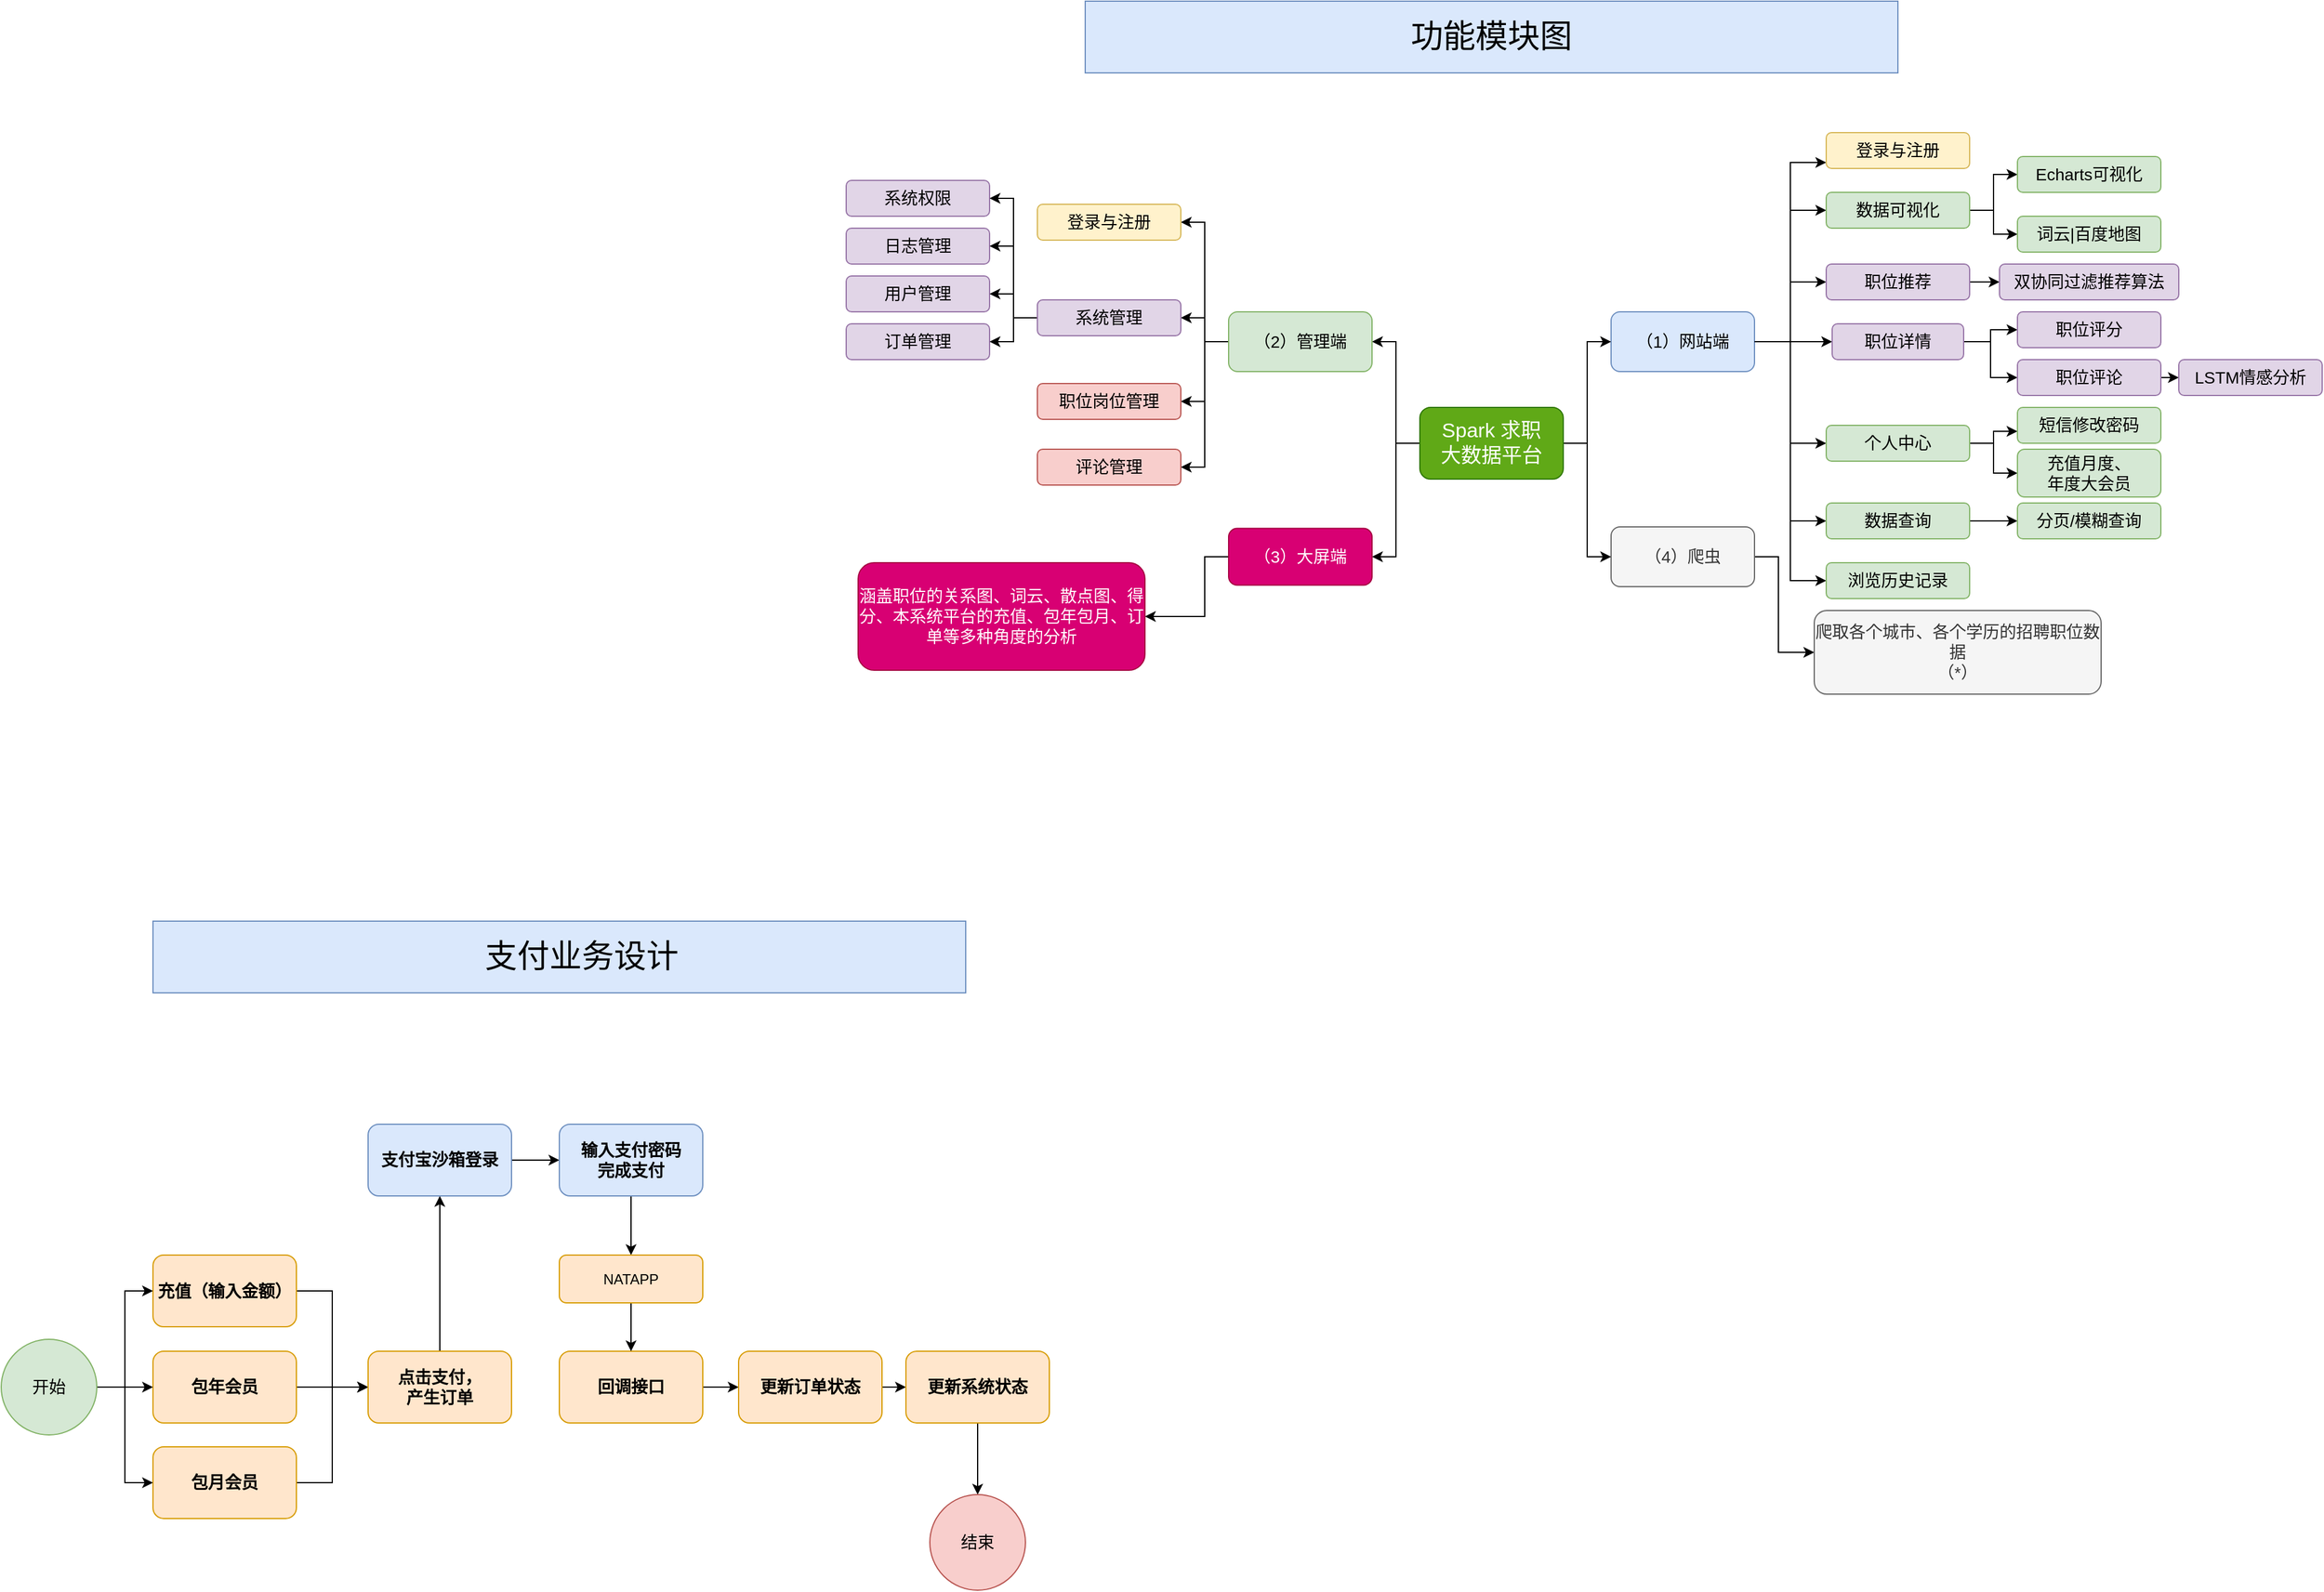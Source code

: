 <mxfile version="20.8.4" type="github">
  <diagram id="gHdGT0hqlNenqPQnGmaF" name="第 1 页">
    <mxGraphModel dx="3328" dy="828" grid="1" gridSize="10" guides="1" tooltips="1" connect="1" arrows="1" fold="1" page="1" pageScale="1" pageWidth="827" pageHeight="1169" math="0" shadow="0">
      <root>
        <mxCell id="0" />
        <mxCell id="1" parent="0" />
        <mxCell id="6_AVYcbNs08KcEML1Ji8-1" value="功能模块图" style="text;html=1;strokeColor=#6c8ebf;fillColor=#dae8fc;align=center;verticalAlign=middle;whiteSpace=wrap;rounded=0;fontSize=27;" parent="1" vertex="1">
          <mxGeometry y="10" width="680" height="60" as="geometry" />
        </mxCell>
        <mxCell id="wtcgkGCjL-V0qk2THGTA-8" value="" style="edgeStyle=orthogonalEdgeStyle;rounded=0;orthogonalLoop=1;jettySize=auto;html=1;" parent="1" target="wtcgkGCjL-V0qk2THGTA-3" edge="1">
          <mxGeometry relative="1" as="geometry">
            <mxPoint x="590" y="295" as="sourcePoint" />
            <Array as="points">
              <mxPoint x="590" y="145" />
            </Array>
          </mxGeometry>
        </mxCell>
        <mxCell id="wtcgkGCjL-V0qk2THGTA-10" style="edgeStyle=orthogonalEdgeStyle;rounded=0;orthogonalLoop=1;jettySize=auto;html=1;exitX=1;exitY=0.5;exitDx=0;exitDy=0;entryX=0;entryY=0.5;entryDx=0;entryDy=0;" parent="1" source="6_AVYcbNs08KcEML1Ji8-2" target="6_AVYcbNs08KcEML1Ji8-4" edge="1">
          <mxGeometry relative="1" as="geometry" />
        </mxCell>
        <mxCell id="wtcgkGCjL-V0qk2THGTA-11" style="edgeStyle=orthogonalEdgeStyle;rounded=0;orthogonalLoop=1;jettySize=auto;html=1;exitX=1;exitY=0.5;exitDx=0;exitDy=0;entryX=0;entryY=0.5;entryDx=0;entryDy=0;" parent="1" source="6_AVYcbNs08KcEML1Ji8-2" target="6_AVYcbNs08KcEML1Ji8-8" edge="1">
          <mxGeometry relative="1" as="geometry" />
        </mxCell>
        <mxCell id="wtcgkGCjL-V0qk2THGTA-12" style="edgeStyle=orthogonalEdgeStyle;rounded=0;orthogonalLoop=1;jettySize=auto;html=1;exitX=1;exitY=0.5;exitDx=0;exitDy=0;entryX=0;entryY=0.5;entryDx=0;entryDy=0;" parent="1" source="6_AVYcbNs08KcEML1Ji8-2" target="6_AVYcbNs08KcEML1Ji8-9" edge="1">
          <mxGeometry relative="1" as="geometry" />
        </mxCell>
        <mxCell id="wtcgkGCjL-V0qk2THGTA-13" style="edgeStyle=orthogonalEdgeStyle;rounded=0;orthogonalLoop=1;jettySize=auto;html=1;exitX=1;exitY=0.5;exitDx=0;exitDy=0;entryX=0;entryY=0.5;entryDx=0;entryDy=0;" parent="1" source="6_AVYcbNs08KcEML1Ji8-2" target="wtcgkGCjL-V0qk2THGTA-2" edge="1">
          <mxGeometry relative="1" as="geometry" />
        </mxCell>
        <mxCell id="jG9ODHnWhC-1K8Zq-rV6-2" style="edgeStyle=orthogonalEdgeStyle;rounded=0;orthogonalLoop=1;jettySize=auto;html=1;exitX=1;exitY=0.5;exitDx=0;exitDy=0;entryX=0;entryY=0.5;entryDx=0;entryDy=0;" parent="1" source="6_AVYcbNs08KcEML1Ji8-2" target="jG9ODHnWhC-1K8Zq-rV6-1" edge="1">
          <mxGeometry relative="1" as="geometry" />
        </mxCell>
        <mxCell id="6_AVYcbNs08KcEML1Ji8-2" value="（1）网站端" style="rounded=1;whiteSpace=wrap;html=1;fontSize=14;fillColor=#dae8fc;strokeColor=#6c8ebf;" parent="1" vertex="1">
          <mxGeometry x="440" y="270" width="120" height="50" as="geometry" />
        </mxCell>
        <mxCell id="wtcgkGCjL-V0qk2THGTA-17" style="edgeStyle=orthogonalEdgeStyle;rounded=0;orthogonalLoop=1;jettySize=auto;html=1;exitX=1;exitY=0.5;exitDx=0;exitDy=0;entryX=0;entryY=0.5;entryDx=0;entryDy=0;" parent="1" source="6_AVYcbNs08KcEML1Ji8-4" target="wtcgkGCjL-V0qk2THGTA-4" edge="1">
          <mxGeometry relative="1" as="geometry" />
        </mxCell>
        <mxCell id="wtcgkGCjL-V0qk2THGTA-18" style="edgeStyle=orthogonalEdgeStyle;rounded=0;orthogonalLoop=1;jettySize=auto;html=1;exitX=1;exitY=0.5;exitDx=0;exitDy=0;entryX=0;entryY=0.5;entryDx=0;entryDy=0;" parent="1" source="6_AVYcbNs08KcEML1Ji8-4" target="wtcgkGCjL-V0qk2THGTA-5" edge="1">
          <mxGeometry relative="1" as="geometry" />
        </mxCell>
        <mxCell id="6_AVYcbNs08KcEML1Ji8-4" value="数据可视化" style="rounded=1;whiteSpace=wrap;html=1;fontSize=14;fillColor=#d5e8d4;strokeColor=#82b366;" parent="1" vertex="1">
          <mxGeometry x="620" y="170" width="120" height="30" as="geometry" />
        </mxCell>
        <mxCell id="wtcgkGCjL-V0qk2THGTA-16" style="edgeStyle=orthogonalEdgeStyle;rounded=0;orthogonalLoop=1;jettySize=auto;html=1;exitX=1;exitY=0.5;exitDx=0;exitDy=0;entryX=0;entryY=0.5;entryDx=0;entryDy=0;" parent="1" source="6_AVYcbNs08KcEML1Ji8-8" target="wtcgkGCjL-V0qk2THGTA-15" edge="1">
          <mxGeometry relative="1" as="geometry" />
        </mxCell>
        <mxCell id="6_AVYcbNs08KcEML1Ji8-8" value="职位推荐" style="rounded=1;whiteSpace=wrap;html=1;fontSize=14;fillColor=#e1d5e7;strokeColor=#9673a6;" parent="1" vertex="1">
          <mxGeometry x="620" y="230" width="120" height="30" as="geometry" />
        </mxCell>
        <mxCell id="wtcgkGCjL-V0qk2THGTA-14" style="edgeStyle=orthogonalEdgeStyle;rounded=0;orthogonalLoop=1;jettySize=auto;html=1;exitX=1;exitY=0.5;exitDx=0;exitDy=0;entryX=0;entryY=0.5;entryDx=0;entryDy=0;" parent="1" source="6_AVYcbNs08KcEML1Ji8-9" target="wtcgkGCjL-V0qk2THGTA-6" edge="1">
          <mxGeometry relative="1" as="geometry" />
        </mxCell>
        <mxCell id="6_AVYcbNs08KcEML1Ji8-9" value="数据查询" style="rounded=1;whiteSpace=wrap;html=1;fontSize=14;fillColor=#d5e8d4;strokeColor=#82b366;" parent="1" vertex="1">
          <mxGeometry x="620" y="430" width="120" height="30" as="geometry" />
        </mxCell>
        <mxCell id="wtcgkGCjL-V0qk2THGTA-2" value="浏览历史记录" style="rounded=1;whiteSpace=wrap;html=1;fontSize=14;fillColor=#d5e8d4;strokeColor=#82b366;" parent="1" vertex="1">
          <mxGeometry x="620" y="480" width="120" height="30" as="geometry" />
        </mxCell>
        <mxCell id="wtcgkGCjL-V0qk2THGTA-3" value="登录与注册" style="rounded=1;whiteSpace=wrap;html=1;fontSize=14;fillColor=#fff2cc;strokeColor=#d6b656;" parent="1" vertex="1">
          <mxGeometry x="620" y="120" width="120" height="30" as="geometry" />
        </mxCell>
        <mxCell id="wtcgkGCjL-V0qk2THGTA-4" value="Echarts可视化" style="rounded=1;whiteSpace=wrap;html=1;fontSize=14;fillColor=#d5e8d4;strokeColor=#82b366;" parent="1" vertex="1">
          <mxGeometry x="780" y="140" width="120" height="30" as="geometry" />
        </mxCell>
        <mxCell id="wtcgkGCjL-V0qk2THGTA-5" value="词云|百度地图" style="rounded=1;whiteSpace=wrap;html=1;fontSize=14;fillColor=#d5e8d4;strokeColor=#82b366;" parent="1" vertex="1">
          <mxGeometry x="780" y="190" width="120" height="30" as="geometry" />
        </mxCell>
        <mxCell id="wtcgkGCjL-V0qk2THGTA-6" value="分页/模糊查询" style="rounded=1;whiteSpace=wrap;html=1;fontSize=14;fillColor=#d5e8d4;strokeColor=#82b366;" parent="1" vertex="1">
          <mxGeometry x="780" y="430" width="120" height="30" as="geometry" />
        </mxCell>
        <mxCell id="3bAerDYJrWj9A8o_MDeT-4" style="edgeStyle=orthogonalEdgeStyle;rounded=0;orthogonalLoop=1;jettySize=auto;html=1;exitX=1;exitY=0.5;exitDx=0;exitDy=0;entryX=0;entryY=0.5;entryDx=0;entryDy=0;" edge="1" parent="1" source="6_AVYcbNs08KcEML1Ji8-2" target="3bAerDYJrWj9A8o_MDeT-3">
          <mxGeometry relative="1" as="geometry" />
        </mxCell>
        <mxCell id="wtcgkGCjL-V0qk2THGTA-15" value="双协同过滤推荐算法" style="rounded=1;whiteSpace=wrap;html=1;fontSize=14;fillColor=#e1d5e7;strokeColor=#9673a6;" parent="1" vertex="1">
          <mxGeometry x="765" y="230" width="150" height="30" as="geometry" />
        </mxCell>
        <mxCell id="U2U8d9sQ9sILnOG547oe-28" style="edgeStyle=orthogonalEdgeStyle;rounded=0;orthogonalLoop=1;jettySize=auto;html=1;exitX=1;exitY=0.5;exitDx=0;exitDy=0;entryX=0;entryY=0.5;entryDx=0;entryDy=0;" parent="1" source="wtcgkGCjL-V0qk2THGTA-19" target="U2U8d9sQ9sILnOG547oe-27" edge="1">
          <mxGeometry relative="1" as="geometry">
            <Array as="points">
              <mxPoint x="580" y="475" />
              <mxPoint x="580" y="555" />
            </Array>
          </mxGeometry>
        </mxCell>
        <mxCell id="wtcgkGCjL-V0qk2THGTA-19" value="（4）爬虫" style="rounded=1;whiteSpace=wrap;html=1;fontSize=14;fillColor=#f5f5f5;strokeColor=#666666;fontColor=#333333;" parent="1" vertex="1">
          <mxGeometry x="440" y="450" width="120" height="50" as="geometry" />
        </mxCell>
        <mxCell id="b_gnWmMxrn5kn90ioG4K-3" style="edgeStyle=orthogonalEdgeStyle;rounded=0;orthogonalLoop=1;jettySize=auto;html=1;exitX=1;exitY=0.5;exitDx=0;exitDy=0;" parent="1" source="jG9ODHnWhC-1K8Zq-rV6-1" edge="1">
          <mxGeometry relative="1" as="geometry">
            <mxPoint x="780" y="370" as="targetPoint" />
            <Array as="points">
              <mxPoint x="760" y="380" />
              <mxPoint x="760" y="370" />
            </Array>
          </mxGeometry>
        </mxCell>
        <mxCell id="b_gnWmMxrn5kn90ioG4K-4" style="edgeStyle=orthogonalEdgeStyle;rounded=0;orthogonalLoop=1;jettySize=auto;html=1;exitX=1;exitY=0.5;exitDx=0;exitDy=0;entryX=0;entryY=0.5;entryDx=0;entryDy=0;" parent="1" source="jG9ODHnWhC-1K8Zq-rV6-1" target="b_gnWmMxrn5kn90ioG4K-2" edge="1">
          <mxGeometry relative="1" as="geometry" />
        </mxCell>
        <mxCell id="jG9ODHnWhC-1K8Zq-rV6-1" value="个人中心" style="rounded=1;whiteSpace=wrap;html=1;fontSize=14;fillColor=#d5e8d4;strokeColor=#82b366;" parent="1" vertex="1">
          <mxGeometry x="620" y="365" width="120" height="30" as="geometry" />
        </mxCell>
        <mxCell id="IFDbjYEKfMzznov-QCEN-2" style="edgeStyle=orthogonalEdgeStyle;rounded=0;orthogonalLoop=1;jettySize=auto;html=1;exitX=0.5;exitY=1;exitDx=0;exitDy=0;" parent="1" source="wtcgkGCjL-V0qk2THGTA-6" target="wtcgkGCjL-V0qk2THGTA-6" edge="1">
          <mxGeometry relative="1" as="geometry" />
        </mxCell>
        <mxCell id="IFDbjYEKfMzznov-QCEN-6" style="edgeStyle=orthogonalEdgeStyle;rounded=0;orthogonalLoop=1;jettySize=auto;html=1;exitX=0;exitY=0.5;exitDx=0;exitDy=0;entryX=1;entryY=0.5;entryDx=0;entryDy=0;fontSize=17;" parent="1" source="IFDbjYEKfMzznov-QCEN-3" target="IFDbjYEKfMzznov-QCEN-4" edge="1">
          <mxGeometry relative="1" as="geometry" />
        </mxCell>
        <mxCell id="IFDbjYEKfMzznov-QCEN-7" style="edgeStyle=orthogonalEdgeStyle;rounded=0;orthogonalLoop=1;jettySize=auto;html=1;exitX=1;exitY=0.5;exitDx=0;exitDy=0;entryX=0;entryY=0.5;entryDx=0;entryDy=0;fontSize=17;" parent="1" source="IFDbjYEKfMzznov-QCEN-3" target="6_AVYcbNs08KcEML1Ji8-2" edge="1">
          <mxGeometry relative="1" as="geometry" />
        </mxCell>
        <mxCell id="IFDbjYEKfMzznov-QCEN-8" style="edgeStyle=orthogonalEdgeStyle;rounded=0;orthogonalLoop=1;jettySize=auto;html=1;exitX=1;exitY=0.5;exitDx=0;exitDy=0;entryX=0;entryY=0.5;entryDx=0;entryDy=0;fontSize=17;" parent="1" source="IFDbjYEKfMzznov-QCEN-3" target="wtcgkGCjL-V0qk2THGTA-19" edge="1">
          <mxGeometry relative="1" as="geometry" />
        </mxCell>
        <mxCell id="IFDbjYEKfMzznov-QCEN-9" style="edgeStyle=orthogonalEdgeStyle;rounded=0;orthogonalLoop=1;jettySize=auto;html=1;exitX=0;exitY=0.5;exitDx=0;exitDy=0;entryX=1;entryY=0.5;entryDx=0;entryDy=0;fontSize=17;" parent="1" source="IFDbjYEKfMzznov-QCEN-3" target="IFDbjYEKfMzznov-QCEN-5" edge="1">
          <mxGeometry relative="1" as="geometry" />
        </mxCell>
        <mxCell id="IFDbjYEKfMzznov-QCEN-3" value="Spark 求职&lt;br&gt;大数据平台" style="rounded=1;whiteSpace=wrap;html=1;fontSize=17;fillColor=#60a917;strokeColor=#2D7600;fontColor=#ffffff;" parent="1" vertex="1">
          <mxGeometry x="280" y="350" width="120" height="60" as="geometry" />
        </mxCell>
        <mxCell id="U2U8d9sQ9sILnOG547oe-15" style="edgeStyle=orthogonalEdgeStyle;rounded=0;orthogonalLoop=1;jettySize=auto;html=1;exitX=0;exitY=0.5;exitDx=0;exitDy=0;entryX=1;entryY=0.5;entryDx=0;entryDy=0;" parent="1" source="IFDbjYEKfMzznov-QCEN-4" target="U2U8d9sQ9sILnOG547oe-13" edge="1">
          <mxGeometry relative="1" as="geometry" />
        </mxCell>
        <mxCell id="U2U8d9sQ9sILnOG547oe-23" style="edgeStyle=orthogonalEdgeStyle;rounded=0;orthogonalLoop=1;jettySize=auto;html=1;exitX=0;exitY=0.5;exitDx=0;exitDy=0;entryX=1;entryY=0.5;entryDx=0;entryDy=0;" parent="1" source="IFDbjYEKfMzznov-QCEN-4" target="U2U8d9sQ9sILnOG547oe-14" edge="1">
          <mxGeometry relative="1" as="geometry" />
        </mxCell>
        <mxCell id="U2U8d9sQ9sILnOG547oe-24" style="edgeStyle=orthogonalEdgeStyle;rounded=0;orthogonalLoop=1;jettySize=auto;html=1;exitX=0;exitY=0.5;exitDx=0;exitDy=0;entryX=1;entryY=0.5;entryDx=0;entryDy=0;" parent="1" source="IFDbjYEKfMzznov-QCEN-4" target="U2U8d9sQ9sILnOG547oe-2" edge="1">
          <mxGeometry relative="1" as="geometry" />
        </mxCell>
        <mxCell id="GiAVZ2iymkBQcYbTgc6A-2" style="edgeStyle=orthogonalEdgeStyle;rounded=0;orthogonalLoop=1;jettySize=auto;html=1;exitX=0;exitY=0.5;exitDx=0;exitDy=0;entryX=1;entryY=0.5;entryDx=0;entryDy=0;" parent="1" source="IFDbjYEKfMzznov-QCEN-4" target="GiAVZ2iymkBQcYbTgc6A-1" edge="1">
          <mxGeometry relative="1" as="geometry" />
        </mxCell>
        <mxCell id="IFDbjYEKfMzznov-QCEN-4" value="（2）管理端" style="rounded=1;whiteSpace=wrap;html=1;fontSize=14;fillColor=#d5e8d4;strokeColor=#82b366;" parent="1" vertex="1">
          <mxGeometry x="120" y="270" width="120" height="50" as="geometry" />
        </mxCell>
        <mxCell id="U2U8d9sQ9sILnOG547oe-26" style="edgeStyle=orthogonalEdgeStyle;rounded=0;orthogonalLoop=1;jettySize=auto;html=1;exitX=0;exitY=0.5;exitDx=0;exitDy=0;entryX=1;entryY=0.5;entryDx=0;entryDy=0;" parent="1" source="IFDbjYEKfMzznov-QCEN-5" target="U2U8d9sQ9sILnOG547oe-25" edge="1">
          <mxGeometry relative="1" as="geometry">
            <Array as="points">
              <mxPoint x="100" y="475" />
              <mxPoint x="100" y="525" />
            </Array>
          </mxGeometry>
        </mxCell>
        <mxCell id="IFDbjYEKfMzznov-QCEN-5" value="（3）大屏端" style="rounded=1;whiteSpace=wrap;html=1;fontSize=14;fillColor=#d80073;strokeColor=#A50040;fontColor=#ffffff;" parent="1" vertex="1">
          <mxGeometry x="120" y="451.25" width="120" height="47.5" as="geometry" />
        </mxCell>
        <mxCell id="U2U8d9sQ9sILnOG547oe-1" value="用户管理" style="rounded=1;whiteSpace=wrap;html=1;fontSize=14;fillColor=#e1d5e7;strokeColor=#9673a6;" parent="1" vertex="1">
          <mxGeometry x="-200" y="240" width="120" height="30" as="geometry" />
        </mxCell>
        <mxCell id="U2U8d9sQ9sILnOG547oe-2" value="登录与注册" style="rounded=1;whiteSpace=wrap;html=1;fontSize=14;fillColor=#fff2cc;strokeColor=#d6b656;" parent="1" vertex="1">
          <mxGeometry x="-40" y="180" width="120" height="30" as="geometry" />
        </mxCell>
        <mxCell id="U2U8d9sQ9sILnOG547oe-3" value="系统权限" style="rounded=1;whiteSpace=wrap;html=1;fontSize=14;fillColor=#e1d5e7;strokeColor=#9673a6;" parent="1" vertex="1">
          <mxGeometry x="-200" y="160" width="120" height="30" as="geometry" />
        </mxCell>
        <mxCell id="U2U8d9sQ9sILnOG547oe-7" value="订单管理" style="rounded=1;whiteSpace=wrap;html=1;fontSize=14;fillColor=#e1d5e7;strokeColor=#9673a6;" parent="1" vertex="1">
          <mxGeometry x="-200" y="280" width="120" height="30" as="geometry" />
        </mxCell>
        <mxCell id="U2U8d9sQ9sILnOG547oe-9" value="日志管理" style="rounded=1;whiteSpace=wrap;html=1;fontSize=14;fillColor=#e1d5e7;strokeColor=#9673a6;" parent="1" vertex="1">
          <mxGeometry x="-200" y="200" width="120" height="30" as="geometry" />
        </mxCell>
        <mxCell id="U2U8d9sQ9sILnOG547oe-13" value="职位岗位管理" style="rounded=1;whiteSpace=wrap;html=1;fontSize=14;fillColor=#f8cecc;strokeColor=#b85450;" parent="1" vertex="1">
          <mxGeometry x="-40" y="330" width="120" height="30" as="geometry" />
        </mxCell>
        <mxCell id="U2U8d9sQ9sILnOG547oe-19" style="edgeStyle=orthogonalEdgeStyle;rounded=0;orthogonalLoop=1;jettySize=auto;html=1;exitX=0;exitY=0.5;exitDx=0;exitDy=0;entryX=1;entryY=0.5;entryDx=0;entryDy=0;" parent="1" source="U2U8d9sQ9sILnOG547oe-14" target="U2U8d9sQ9sILnOG547oe-9" edge="1">
          <mxGeometry relative="1" as="geometry" />
        </mxCell>
        <mxCell id="U2U8d9sQ9sILnOG547oe-20" style="edgeStyle=orthogonalEdgeStyle;rounded=0;orthogonalLoop=1;jettySize=auto;html=1;exitX=0;exitY=0.5;exitDx=0;exitDy=0;entryX=1;entryY=0.5;entryDx=0;entryDy=0;" parent="1" source="U2U8d9sQ9sILnOG547oe-14" target="U2U8d9sQ9sILnOG547oe-1" edge="1">
          <mxGeometry relative="1" as="geometry" />
        </mxCell>
        <mxCell id="U2U8d9sQ9sILnOG547oe-21" style="edgeStyle=orthogonalEdgeStyle;rounded=0;orthogonalLoop=1;jettySize=auto;html=1;exitX=0;exitY=0.5;exitDx=0;exitDy=0;entryX=1;entryY=0.5;entryDx=0;entryDy=0;" parent="1" source="U2U8d9sQ9sILnOG547oe-14" target="U2U8d9sQ9sILnOG547oe-7" edge="1">
          <mxGeometry relative="1" as="geometry" />
        </mxCell>
        <mxCell id="U2U8d9sQ9sILnOG547oe-22" style="edgeStyle=orthogonalEdgeStyle;rounded=0;orthogonalLoop=1;jettySize=auto;html=1;exitX=0;exitY=0.5;exitDx=0;exitDy=0;entryX=1;entryY=0.5;entryDx=0;entryDy=0;" parent="1" source="U2U8d9sQ9sILnOG547oe-14" target="U2U8d9sQ9sILnOG547oe-3" edge="1">
          <mxGeometry relative="1" as="geometry" />
        </mxCell>
        <mxCell id="U2U8d9sQ9sILnOG547oe-14" value="系统管理" style="rounded=1;whiteSpace=wrap;html=1;fontSize=14;fillColor=#e1d5e7;strokeColor=#9673a6;" parent="1" vertex="1">
          <mxGeometry x="-40" y="260" width="120" height="30" as="geometry" />
        </mxCell>
        <mxCell id="U2U8d9sQ9sILnOG547oe-25" value="涵盖职位的关系图、词云、散点图、得分、本系统平台的充值、包年包月、订单等多种角度的分析" style="rounded=1;whiteSpace=wrap;html=1;fontSize=14;fillColor=#d80073;strokeColor=#A50040;fontColor=#ffffff;" parent="1" vertex="1">
          <mxGeometry x="-190" y="480" width="240" height="90" as="geometry" />
        </mxCell>
        <mxCell id="U2U8d9sQ9sILnOG547oe-27" value="爬取各个城市、各个学历的招聘职位数据&lt;br&gt;（*）" style="rounded=1;whiteSpace=wrap;html=1;fontSize=14;fillColor=#f5f5f5;strokeColor=#666666;fontColor=#333333;" parent="1" vertex="1">
          <mxGeometry x="610" y="520" width="240" height="70" as="geometry" />
        </mxCell>
        <mxCell id="U2U8d9sQ9sILnOG547oe-29" value="&amp;nbsp; &amp;nbsp; &amp;nbsp;支付业务设计" style="text;html=1;strokeColor=#6c8ebf;fillColor=#dae8fc;align=center;verticalAlign=middle;whiteSpace=wrap;rounded=0;fontSize=27;" parent="1" vertex="1">
          <mxGeometry x="-780" y="780" width="680" height="60" as="geometry" />
        </mxCell>
        <mxCell id="U2U8d9sQ9sILnOG547oe-45" style="edgeStyle=orthogonalEdgeStyle;rounded=0;orthogonalLoop=1;jettySize=auto;html=1;exitX=1;exitY=0.5;exitDx=0;exitDy=0;entryX=0;entryY=0.5;entryDx=0;entryDy=0;fontSize=14;" parent="1" source="U2U8d9sQ9sILnOG547oe-30" target="U2U8d9sQ9sILnOG547oe-33" edge="1">
          <mxGeometry relative="1" as="geometry" />
        </mxCell>
        <mxCell id="U2U8d9sQ9sILnOG547oe-30" value="充值（输入金额）" style="rounded=1;whiteSpace=wrap;html=1;fontStyle=1;fontSize=14;fillColor=#ffe6cc;strokeColor=#d79b00;" parent="1" vertex="1">
          <mxGeometry x="-780" y="1059.5" width="120" height="60" as="geometry" />
        </mxCell>
        <mxCell id="U2U8d9sQ9sILnOG547oe-46" style="edgeStyle=orthogonalEdgeStyle;rounded=0;orthogonalLoop=1;jettySize=auto;html=1;exitX=1;exitY=0.5;exitDx=0;exitDy=0;fontSize=14;" parent="1" source="U2U8d9sQ9sILnOG547oe-31" edge="1">
          <mxGeometry relative="1" as="geometry">
            <mxPoint x="-600" y="1170" as="targetPoint" />
          </mxGeometry>
        </mxCell>
        <mxCell id="U2U8d9sQ9sILnOG547oe-31" value="包年会员" style="rounded=1;whiteSpace=wrap;html=1;fontStyle=1;fontSize=14;fillColor=#ffe6cc;strokeColor=#d79b00;" parent="1" vertex="1">
          <mxGeometry x="-780" y="1140" width="120" height="60" as="geometry" />
        </mxCell>
        <mxCell id="U2U8d9sQ9sILnOG547oe-44" style="edgeStyle=orthogonalEdgeStyle;rounded=0;orthogonalLoop=1;jettySize=auto;html=1;exitX=1;exitY=0.5;exitDx=0;exitDy=0;entryX=0;entryY=0.5;entryDx=0;entryDy=0;fontSize=14;" parent="1" source="U2U8d9sQ9sILnOG547oe-32" target="U2U8d9sQ9sILnOG547oe-33" edge="1">
          <mxGeometry relative="1" as="geometry" />
        </mxCell>
        <mxCell id="U2U8d9sQ9sILnOG547oe-32" value="包月会员" style="rounded=1;whiteSpace=wrap;html=1;fontStyle=1;fontSize=14;fillColor=#ffe6cc;strokeColor=#d79b00;" parent="1" vertex="1">
          <mxGeometry x="-780" y="1220" width="120" height="60" as="geometry" />
        </mxCell>
        <mxCell id="U2U8d9sQ9sILnOG547oe-47" style="edgeStyle=orthogonalEdgeStyle;rounded=0;orthogonalLoop=1;jettySize=auto;html=1;exitX=0.5;exitY=0;exitDx=0;exitDy=0;entryX=0.5;entryY=1;entryDx=0;entryDy=0;fontSize=14;" parent="1" source="U2U8d9sQ9sILnOG547oe-33" target="U2U8d9sQ9sILnOG547oe-34" edge="1">
          <mxGeometry relative="1" as="geometry" />
        </mxCell>
        <mxCell id="U2U8d9sQ9sILnOG547oe-33" value="点击支付，&lt;br&gt;产生订单" style="rounded=1;whiteSpace=wrap;html=1;fontStyle=1;fontSize=14;fillColor=#ffe6cc;strokeColor=#d79b00;" parent="1" vertex="1">
          <mxGeometry x="-600" y="1140" width="120" height="60" as="geometry" />
        </mxCell>
        <mxCell id="U2U8d9sQ9sILnOG547oe-48" style="edgeStyle=orthogonalEdgeStyle;rounded=0;orthogonalLoop=1;jettySize=auto;html=1;exitX=1;exitY=0.5;exitDx=0;exitDy=0;entryX=0;entryY=0.5;entryDx=0;entryDy=0;fontSize=14;" parent="1" source="U2U8d9sQ9sILnOG547oe-34" target="U2U8d9sQ9sILnOG547oe-35" edge="1">
          <mxGeometry relative="1" as="geometry" />
        </mxCell>
        <mxCell id="U2U8d9sQ9sILnOG547oe-34" value="支付宝沙箱登录" style="rounded=1;whiteSpace=wrap;html=1;fontStyle=1;fontSize=14;fillColor=#dae8fc;strokeColor=#6c8ebf;" parent="1" vertex="1">
          <mxGeometry x="-600" y="950" width="120" height="60" as="geometry" />
        </mxCell>
        <mxCell id="U2U8d9sQ9sILnOG547oe-49" style="edgeStyle=orthogonalEdgeStyle;rounded=0;orthogonalLoop=1;jettySize=auto;html=1;exitX=0.5;exitY=1;exitDx=0;exitDy=0;fontSize=14;entryX=0.5;entryY=0;entryDx=0;entryDy=0;" parent="1" source="U2U8d9sQ9sILnOG547oe-35" target="Yt5vqHqGk30RE-sgk8aL-1" edge="1">
          <mxGeometry relative="1" as="geometry">
            <mxPoint x="-300" y="1070" as="targetPoint" />
          </mxGeometry>
        </mxCell>
        <mxCell id="U2U8d9sQ9sILnOG547oe-35" value="输入支付密码&lt;br&gt;完成支付" style="rounded=1;whiteSpace=wrap;html=1;fontStyle=1;fontSize=14;fillColor=#dae8fc;strokeColor=#6c8ebf;" parent="1" vertex="1">
          <mxGeometry x="-440" y="950" width="120" height="60" as="geometry" />
        </mxCell>
        <mxCell id="U2U8d9sQ9sILnOG547oe-50" style="edgeStyle=orthogonalEdgeStyle;rounded=0;orthogonalLoop=1;jettySize=auto;html=1;exitX=1;exitY=0.5;exitDx=0;exitDy=0;entryX=0;entryY=0.5;entryDx=0;entryDy=0;fontSize=14;" parent="1" source="U2U8d9sQ9sILnOG547oe-36" target="U2U8d9sQ9sILnOG547oe-37" edge="1">
          <mxGeometry relative="1" as="geometry" />
        </mxCell>
        <mxCell id="U2U8d9sQ9sILnOG547oe-36" value="回调接口" style="rounded=1;whiteSpace=wrap;html=1;fontStyle=1;fontSize=14;fillColor=#ffe6cc;strokeColor=#d79b00;" parent="1" vertex="1">
          <mxGeometry x="-440" y="1140" width="120" height="60" as="geometry" />
        </mxCell>
        <mxCell id="U2U8d9sQ9sILnOG547oe-51" style="edgeStyle=orthogonalEdgeStyle;rounded=0;orthogonalLoop=1;jettySize=auto;html=1;exitX=1;exitY=0.5;exitDx=0;exitDy=0;entryX=0;entryY=0.5;entryDx=0;entryDy=0;fontSize=14;" parent="1" source="U2U8d9sQ9sILnOG547oe-37" target="U2U8d9sQ9sILnOG547oe-38" edge="1">
          <mxGeometry relative="1" as="geometry" />
        </mxCell>
        <mxCell id="U2U8d9sQ9sILnOG547oe-37" value="更新订单状态" style="rounded=1;whiteSpace=wrap;html=1;fontStyle=1;fontSize=14;fillColor=#ffe6cc;strokeColor=#d79b00;" parent="1" vertex="1">
          <mxGeometry x="-290" y="1140" width="120" height="60" as="geometry" />
        </mxCell>
        <mxCell id="U2U8d9sQ9sILnOG547oe-52" style="edgeStyle=orthogonalEdgeStyle;rounded=0;orthogonalLoop=1;jettySize=auto;html=1;exitX=0.5;exitY=1;exitDx=0;exitDy=0;fontSize=14;" parent="1" source="U2U8d9sQ9sILnOG547oe-38" target="U2U8d9sQ9sILnOG547oe-40" edge="1">
          <mxGeometry relative="1" as="geometry" />
        </mxCell>
        <mxCell id="U2U8d9sQ9sILnOG547oe-38" value="更新系统状态" style="rounded=1;whiteSpace=wrap;html=1;fontStyle=1;fontSize=14;fillColor=#ffe6cc;strokeColor=#d79b00;" parent="1" vertex="1">
          <mxGeometry x="-150" y="1140" width="120" height="60" as="geometry" />
        </mxCell>
        <mxCell id="U2U8d9sQ9sILnOG547oe-41" style="edgeStyle=orthogonalEdgeStyle;rounded=0;orthogonalLoop=1;jettySize=auto;html=1;exitX=1;exitY=0.5;exitDx=0;exitDy=0;entryX=0;entryY=0.5;entryDx=0;entryDy=0;fontSize=14;" parent="1" source="U2U8d9sQ9sILnOG547oe-39" target="U2U8d9sQ9sILnOG547oe-31" edge="1">
          <mxGeometry relative="1" as="geometry" />
        </mxCell>
        <mxCell id="U2U8d9sQ9sILnOG547oe-42" style="edgeStyle=orthogonalEdgeStyle;rounded=0;orthogonalLoop=1;jettySize=auto;html=1;exitX=1;exitY=0.5;exitDx=0;exitDy=0;entryX=0;entryY=0.5;entryDx=0;entryDy=0;fontSize=14;" parent="1" source="U2U8d9sQ9sILnOG547oe-39" target="U2U8d9sQ9sILnOG547oe-30" edge="1">
          <mxGeometry relative="1" as="geometry" />
        </mxCell>
        <mxCell id="U2U8d9sQ9sILnOG547oe-43" style="edgeStyle=orthogonalEdgeStyle;rounded=0;orthogonalLoop=1;jettySize=auto;html=1;exitX=1;exitY=0.5;exitDx=0;exitDy=0;entryX=0;entryY=0.5;entryDx=0;entryDy=0;fontSize=14;" parent="1" source="U2U8d9sQ9sILnOG547oe-39" target="U2U8d9sQ9sILnOG547oe-32" edge="1">
          <mxGeometry relative="1" as="geometry" />
        </mxCell>
        <mxCell id="U2U8d9sQ9sILnOG547oe-39" value="开始" style="ellipse;whiteSpace=wrap;html=1;aspect=fixed;fontSize=14;fillColor=#d5e8d4;strokeColor=#82b366;" parent="1" vertex="1">
          <mxGeometry x="-907" y="1130" width="80" height="80" as="geometry" />
        </mxCell>
        <mxCell id="U2U8d9sQ9sILnOG547oe-40" value="结束" style="ellipse;whiteSpace=wrap;html=1;aspect=fixed;fontSize=14;fillColor=#f8cecc;strokeColor=#b85450;" parent="1" vertex="1">
          <mxGeometry x="-130" y="1260" width="80" height="80" as="geometry" />
        </mxCell>
        <mxCell id="Yt5vqHqGk30RE-sgk8aL-2" style="edgeStyle=orthogonalEdgeStyle;rounded=0;orthogonalLoop=1;jettySize=auto;html=1;exitX=0.5;exitY=1;exitDx=0;exitDy=0;entryX=0.5;entryY=0;entryDx=0;entryDy=0;" parent="1" source="Yt5vqHqGk30RE-sgk8aL-1" target="U2U8d9sQ9sILnOG547oe-36" edge="1">
          <mxGeometry relative="1" as="geometry" />
        </mxCell>
        <mxCell id="Yt5vqHqGk30RE-sgk8aL-1" value="NATAPP" style="rounded=1;whiteSpace=wrap;html=1;fillColor=#ffe6cc;strokeColor=#d79b00;" parent="1" vertex="1">
          <mxGeometry x="-440" y="1059.5" width="120" height="40" as="geometry" />
        </mxCell>
        <mxCell id="b_gnWmMxrn5kn90ioG4K-1" value="短信修改密码" style="rounded=1;whiteSpace=wrap;html=1;fontSize=14;fillColor=#d5e8d4;strokeColor=#82b366;" parent="1" vertex="1">
          <mxGeometry x="780" y="350" width="120" height="30" as="geometry" />
        </mxCell>
        <mxCell id="b_gnWmMxrn5kn90ioG4K-2" value="充值月度、&lt;br&gt;年度大会员" style="rounded=1;whiteSpace=wrap;html=1;fontSize=14;fillColor=#d5e8d4;strokeColor=#82b366;" parent="1" vertex="1">
          <mxGeometry x="780" y="385" width="120" height="40" as="geometry" />
        </mxCell>
        <mxCell id="GiAVZ2iymkBQcYbTgc6A-1" value="评论管理" style="rounded=1;whiteSpace=wrap;html=1;fontSize=14;fillColor=#f8cecc;strokeColor=#b85450;" parent="1" vertex="1">
          <mxGeometry x="-40" y="385" width="120" height="30" as="geometry" />
        </mxCell>
        <mxCell id="3bAerDYJrWj9A8o_MDeT-7" style="edgeStyle=orthogonalEdgeStyle;rounded=0;orthogonalLoop=1;jettySize=auto;html=1;exitX=1;exitY=0.5;exitDx=0;exitDy=0;entryX=0;entryY=0.5;entryDx=0;entryDy=0;" edge="1" parent="1" source="3bAerDYJrWj9A8o_MDeT-3" target="3bAerDYJrWj9A8o_MDeT-5">
          <mxGeometry relative="1" as="geometry" />
        </mxCell>
        <mxCell id="3bAerDYJrWj9A8o_MDeT-9" style="edgeStyle=orthogonalEdgeStyle;rounded=0;orthogonalLoop=1;jettySize=auto;html=1;exitX=1;exitY=0.5;exitDx=0;exitDy=0;entryX=0;entryY=0.5;entryDx=0;entryDy=0;" edge="1" parent="1" source="3bAerDYJrWj9A8o_MDeT-3" target="3bAerDYJrWj9A8o_MDeT-6">
          <mxGeometry relative="1" as="geometry" />
        </mxCell>
        <mxCell id="3bAerDYJrWj9A8o_MDeT-3" value="职位详情" style="rounded=1;whiteSpace=wrap;html=1;fontSize=14;fillColor=#e1d5e7;strokeColor=#9673a6;" vertex="1" parent="1">
          <mxGeometry x="625" y="280" width="110" height="30" as="geometry" />
        </mxCell>
        <mxCell id="3bAerDYJrWj9A8o_MDeT-5" value="职位评分" style="rounded=1;whiteSpace=wrap;html=1;fontSize=14;fillColor=#e1d5e7;strokeColor=#9673a6;" vertex="1" parent="1">
          <mxGeometry x="780" y="270" width="120" height="30" as="geometry" />
        </mxCell>
        <mxCell id="3bAerDYJrWj9A8o_MDeT-11" style="edgeStyle=orthogonalEdgeStyle;rounded=0;orthogonalLoop=1;jettySize=auto;html=1;exitX=1;exitY=0.5;exitDx=0;exitDy=0;entryX=0;entryY=0.5;entryDx=0;entryDy=0;" edge="1" parent="1" source="3bAerDYJrWj9A8o_MDeT-6" target="3bAerDYJrWj9A8o_MDeT-10">
          <mxGeometry relative="1" as="geometry" />
        </mxCell>
        <mxCell id="3bAerDYJrWj9A8o_MDeT-6" value="职位评论" style="rounded=1;whiteSpace=wrap;html=1;fontSize=14;fillColor=#e1d5e7;strokeColor=#9673a6;" vertex="1" parent="1">
          <mxGeometry x="780" y="310" width="120" height="30" as="geometry" />
        </mxCell>
        <mxCell id="3bAerDYJrWj9A8o_MDeT-10" value="LSTM情感分析" style="rounded=1;whiteSpace=wrap;html=1;fontSize=14;fillColor=#e1d5e7;strokeColor=#9673a6;" vertex="1" parent="1">
          <mxGeometry x="915" y="310" width="120" height="30" as="geometry" />
        </mxCell>
      </root>
    </mxGraphModel>
  </diagram>
</mxfile>
